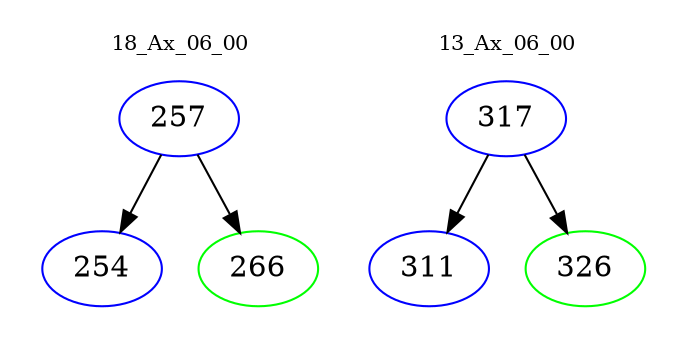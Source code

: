 digraph{
subgraph cluster_0 {
color = white
label = "18_Ax_06_00";
fontsize=10;
T0_257 [label="257", color="blue"]
T0_257 -> T0_254 [color="black"]
T0_254 [label="254", color="blue"]
T0_257 -> T0_266 [color="black"]
T0_266 [label="266", color="green"]
}
subgraph cluster_1 {
color = white
label = "13_Ax_06_00";
fontsize=10;
T1_317 [label="317", color="blue"]
T1_317 -> T1_311 [color="black"]
T1_311 [label="311", color="blue"]
T1_317 -> T1_326 [color="black"]
T1_326 [label="326", color="green"]
}
}
